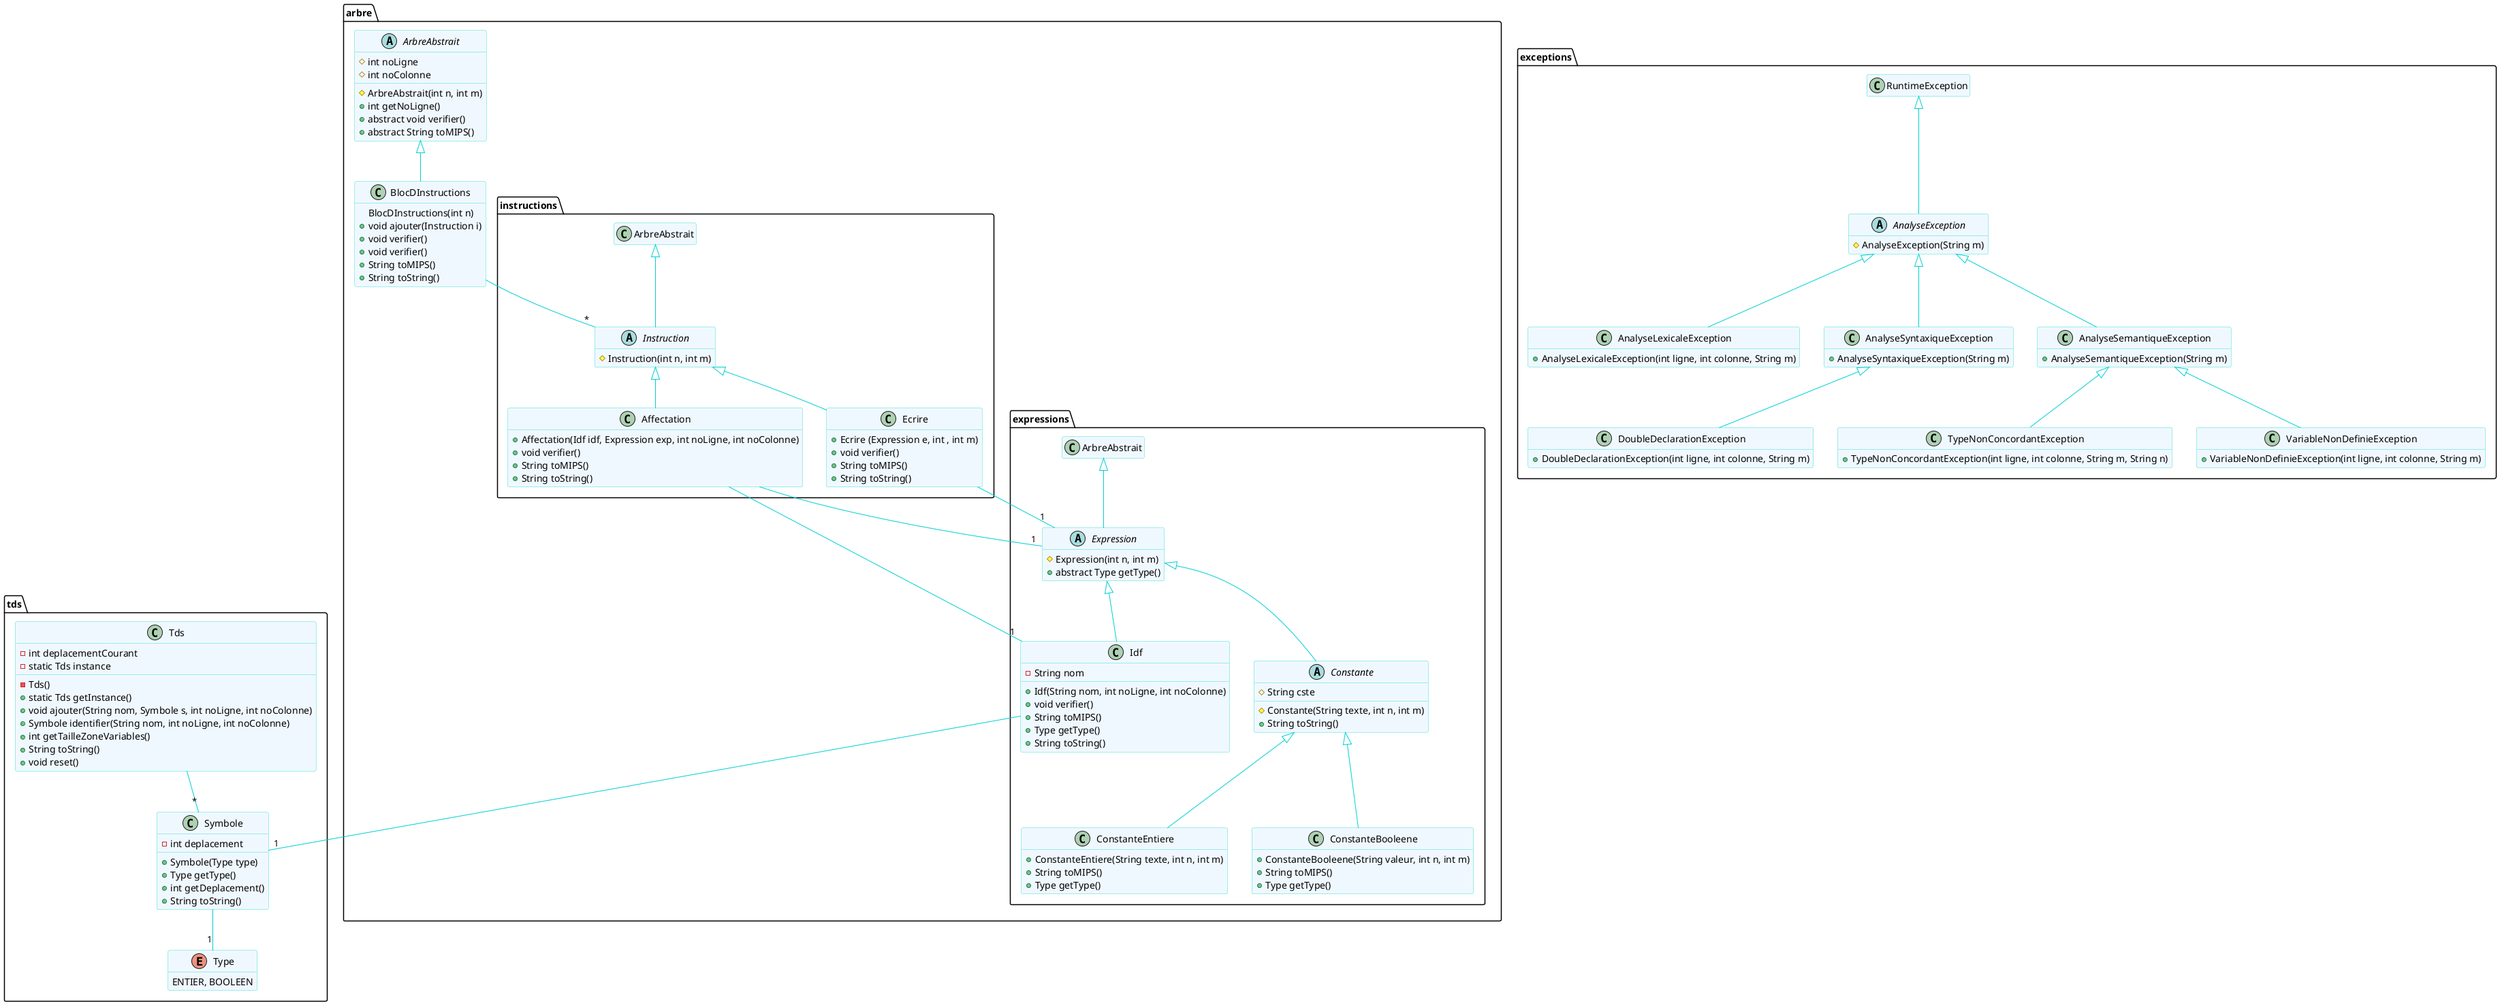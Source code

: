 @startuml
skinparam class {
BackgroundColor AliceBlue
ArrowColor DarkTurquoise
BorderColor Turquoise
}

skinparam stereotypeCBackgroundColor DarkTurquoise
skinparam stereotypeIBackgroundColor Magenta
skinparam stereotypeABackgroundColor Yellow

hide stereotype
hide empty member

package tds {
	class Symbole {
		- int deplacement
		+ Symbole(Type type)
		+ Type getType()
		+ int getDeplacement()
		+ String toString()
	}
	Symbole --"1" Type

	class Tds {
		- int deplacementCourant
		- static Tds instance
		- Tds()
		+ static Tds getInstance()
		+ void ajouter(String nom, Symbole s, int noLigne, int noColonne)
		+ Symbole identifier(String nom, int noLigne, int noColonne)
		+ int getTailleZoneVariables()
		+ String toString()
		+ void reset()
	}
	Tds --"*" Symbole

	enum Type {
		ENTIER, BOOLEEN
	}
}

package arbre {

	package expressions {

		abstract class Constante extends Expression {
			# String cste
			# Constante(String texte, int n, int m)
			+ String toString()
		}

		class ConstanteEntiere extends Constante {
			+ ConstanteEntiere(String texte, int n, int m)
			+ String toMIPS()
			+ Type getType()
		}

		class ConstanteBooleene extends Constante {
			+ ConstanteBooleene(String valeur, int n, int m)
			+ String toMIPS()
			+ Type getType()
		}

		abstract class Expression extends ArbreAbstrait{
			# Expression(int n, int m)
			+ abstract Type getType()
		}

		class Idf extends Expression {
			- String nom
			+ Idf(String nom, int noLigne, int noColonne)
			+ void verifier()
			+ String toMIPS()
			+ Type getType()
			+ String toString()
		}
		Idf --"1" Symbole

	}
	package instructions {

		class Affectation extends Instruction {
			+ Affectation(Idf idf, Expression exp, int noLigne, int noColonne)
			+ void verifier()
			+ String toMIPS()
			+ String toString()
		}
		Affectation --"1" Idf
		Affectation --"1" Expression

		class Ecrire extends Instruction{
			+ Ecrire (Expression e, int , int m)
			+ void verifier()
			+ String toMIPS()
			+ String toString()
		}
		Ecrire --"1" Expression

		abstract class Instruction extends ArbreAbstrait{
  	 	# Instruction(int n, int m)
		}



	}

	abstract class ArbreAbstrait {
   # int noLigne
   # int noColonne
   # ArbreAbstrait(int n, int m)
	 + int getNoLigne()
   + abstract void verifier()
   + abstract String toMIPS()
	}

	class BlocDInstructions extends ArbreAbstrait {
		BlocDInstructions(int n)
		+ void ajouter(Instruction i)
		+ void verifier()
		+ void verifier()
		+ String toMIPS()
		+ String toString()
	}
	BlocDInstructions --"*" Instruction



}

package exceptions {
	abstract class AnalyseException extends RuntimeException {
		# AnalyseException(String m)
	}

	class AnalyseLexicaleException extends AnalyseException {
		+ AnalyseLexicaleException(int ligne, int colonne, String m)
	}

	class AnalyseSyntaxiqueException extends AnalyseException {
		+ AnalyseSyntaxiqueException(String m)
	}

	class AnalyseSemantiqueException extends AnalyseException{
		+ AnalyseSemantiqueException(String m)
	}

	class DoubleDeclarationException extends AnalyseSyntaxiqueException {
		+ DoubleDeclarationException(int ligne, int colonne, String m)
	}

	class TypeNonConcordantException extends AnalyseSemantiqueException {
		+ TypeNonConcordantException(int ligne, int colonne, String m, String n)
	}

	class VariableNonDefinieException extends AnalyseSemantiqueException {
		+ VariableNonDefinieException(int ligne, int colonne, String m)
	}

}
@enduml